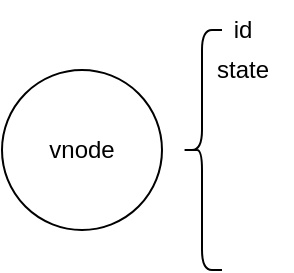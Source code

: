 <mxfile>
    <diagram id="5v0t8fS2frTwdBPv0ft5" name="第 1 页">
        <mxGraphModel dx="958" dy="693" grid="1" gridSize="10" guides="1" tooltips="1" connect="1" arrows="1" fold="1" page="1" pageScale="1" pageWidth="827" pageHeight="1169" math="0" shadow="0">
            <root>
                <mxCell id="0"/>
                <mxCell id="1" parent="0"/>
                <mxCell id="3" value="vnode" style="ellipse;whiteSpace=wrap;html=1;aspect=fixed;" parent="1" vertex="1">
                    <mxGeometry x="80" y="60" width="80" height="80" as="geometry"/>
                </mxCell>
                <mxCell id="6" value="" style="shape=curlyBracket;whiteSpace=wrap;html=1;rounded=1;labelPosition=left;verticalLabelPosition=middle;align=right;verticalAlign=middle;" parent="1" vertex="1">
                    <mxGeometry x="170" y="40" width="20" height="120" as="geometry"/>
                </mxCell>
                <mxCell id="7" value="id" style="text;html=1;align=center;verticalAlign=middle;resizable=0;points=[];autosize=1;strokeColor=none;fillColor=none;" parent="1" vertex="1">
                    <mxGeometry x="185" y="25" width="30" height="30" as="geometry"/>
                </mxCell>
                <mxCell id="10" value="state" style="text;html=1;align=center;verticalAlign=middle;resizable=0;points=[];autosize=1;strokeColor=none;fillColor=none;" parent="1" vertex="1">
                    <mxGeometry x="175" y="45" width="50" height="30" as="geometry"/>
                </mxCell>
            </root>
        </mxGraphModel>
    </diagram>
</mxfile>
